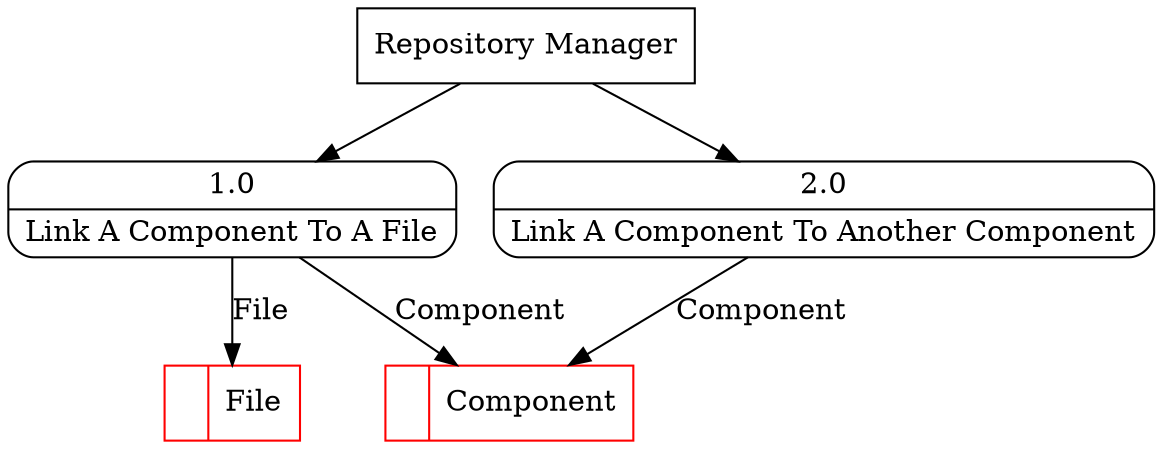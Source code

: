 digraph dfd2{ 
node[shape=record]
200 [label="<f0>  |<f1> Component " color=red];
201 [label="<f0>  |<f1> File " color=red];
202 [label="Repository Manager" shape=box];
203 [label="{<f0> 1.0|<f1> Link A Component To A File }" shape=Mrecord];
204 [label="{<f0> 2.0|<f1> Link A Component To Another Component }" shape=Mrecord];
202 -> 203
202 -> 204
203 -> 201 [label="File"]
203 -> 200 [label="Component"]
204 -> 200 [label="Component"]
}